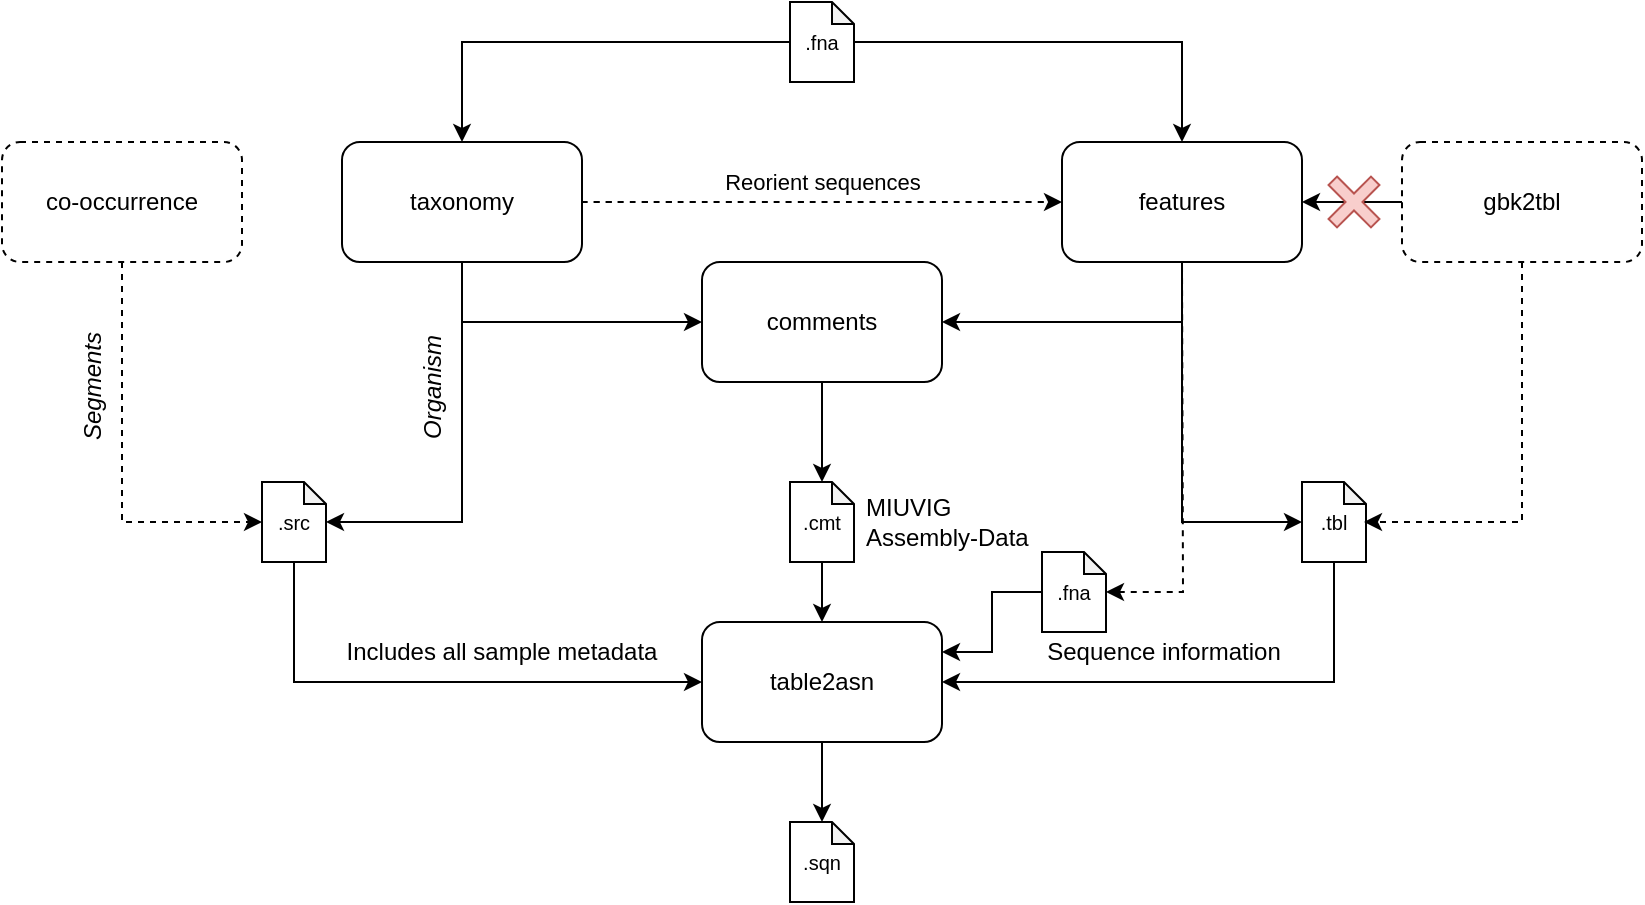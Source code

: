 <mxfile version="26.0.16">
  <diagram name="Page-1" id="ZeP9OFAIea2QbIN0LHaS">
    <mxGraphModel dx="1306" dy="812" grid="1" gridSize="10" guides="1" tooltips="1" connect="1" arrows="1" fold="1" page="1" pageScale="1" pageWidth="3300" pageHeight="4681" math="0" shadow="0">
      <root>
        <mxCell id="0" />
        <mxCell id="1" parent="0" />
        <mxCell id="pzSQEiRu-TKgo18cBddZ-6" style="edgeStyle=orthogonalEdgeStyle;rounded=0;orthogonalLoop=1;jettySize=auto;html=1;exitX=1;exitY=0.5;exitDx=0;exitDy=0;entryX=0;entryY=0.5;entryDx=0;entryDy=0;curved=1;dashed=1;" parent="1" source="pzSQEiRu-TKgo18cBddZ-1" target="pzSQEiRu-TKgo18cBddZ-2" edge="1">
          <mxGeometry relative="1" as="geometry" />
        </mxCell>
        <mxCell id="pzSQEiRu-TKgo18cBddZ-47" value="Reorient sequences" style="edgeLabel;html=1;align=center;verticalAlign=middle;resizable=0;points=[];" parent="pzSQEiRu-TKgo18cBddZ-6" vertex="1" connectable="0">
          <mxGeometry relative="1" as="geometry">
            <mxPoint y="-10" as="offset" />
          </mxGeometry>
        </mxCell>
        <mxCell id="pzSQEiRu-TKgo18cBddZ-10" style="edgeStyle=orthogonalEdgeStyle;rounded=0;orthogonalLoop=1;jettySize=auto;html=1;exitX=0.5;exitY=1;exitDx=0;exitDy=0;entryX=0;entryY=0.5;entryDx=0;entryDy=0;" parent="1" source="pzSQEiRu-TKgo18cBddZ-1" target="pzSQEiRu-TKgo18cBddZ-3" edge="1">
          <mxGeometry relative="1" as="geometry" />
        </mxCell>
        <mxCell id="pzSQEiRu-TKgo18cBddZ-1" value="taxonomy" style="rounded=1;whiteSpace=wrap;html=1;" parent="1" vertex="1">
          <mxGeometry x="320" y="80" width="120" height="60" as="geometry" />
        </mxCell>
        <mxCell id="pzSQEiRu-TKgo18cBddZ-11" style="edgeStyle=orthogonalEdgeStyle;rounded=0;orthogonalLoop=1;jettySize=auto;html=1;exitX=0.5;exitY=1;exitDx=0;exitDy=0;entryX=1;entryY=0.5;entryDx=0;entryDy=0;" parent="1" source="pzSQEiRu-TKgo18cBddZ-2" target="pzSQEiRu-TKgo18cBddZ-3" edge="1">
          <mxGeometry relative="1" as="geometry" />
        </mxCell>
        <mxCell id="pzSQEiRu-TKgo18cBddZ-2" value="features" style="rounded=1;whiteSpace=wrap;html=1;" parent="1" vertex="1">
          <mxGeometry x="680" y="80" width="120" height="60" as="geometry" />
        </mxCell>
        <mxCell id="pzSQEiRu-TKgo18cBddZ-44" style="edgeStyle=orthogonalEdgeStyle;rounded=0;orthogonalLoop=1;jettySize=auto;html=1;exitX=0.5;exitY=1;exitDx=0;exitDy=0;" parent="1" source="pzSQEiRu-TKgo18cBddZ-3" edge="1">
          <mxGeometry relative="1" as="geometry">
            <mxPoint x="560" y="250" as="targetPoint" />
          </mxGeometry>
        </mxCell>
        <mxCell id="pzSQEiRu-TKgo18cBddZ-3" value="comments" style="rounded=1;whiteSpace=wrap;html=1;" parent="1" vertex="1">
          <mxGeometry x="500" y="140" width="120" height="60" as="geometry" />
        </mxCell>
        <mxCell id="pzSQEiRu-TKgo18cBddZ-4" value="co-occurrence" style="rounded=1;whiteSpace=wrap;html=1;dashed=1;" parent="1" vertex="1">
          <mxGeometry x="150" y="80" width="120" height="60" as="geometry" />
        </mxCell>
        <mxCell id="pzSQEiRu-TKgo18cBddZ-12" style="edgeStyle=orthogonalEdgeStyle;rounded=0;orthogonalLoop=1;jettySize=auto;html=1;" parent="1" edge="1">
          <mxGeometry relative="1" as="geometry">
            <mxPoint x="560" y="320" as="targetPoint" />
            <mxPoint x="560" y="320" as="sourcePoint" />
          </mxGeometry>
        </mxCell>
        <mxCell id="pzSQEiRu-TKgo18cBddZ-13" style="edgeStyle=orthogonalEdgeStyle;rounded=0;orthogonalLoop=1;jettySize=auto;html=1;" parent="1" edge="1">
          <mxGeometry relative="1" as="geometry">
            <mxPoint x="560" y="310" as="targetPoint" />
            <mxPoint x="560" y="310" as="sourcePoint" />
          </mxGeometry>
        </mxCell>
        <mxCell id="pzSQEiRu-TKgo18cBddZ-5" value="table2asn" style="rounded=1;whiteSpace=wrap;html=1;" parent="1" vertex="1">
          <mxGeometry x="500" y="320" width="120" height="60" as="geometry" />
        </mxCell>
        <mxCell id="pzSQEiRu-TKgo18cBddZ-17" value="" style="edgeStyle=orthogonalEdgeStyle;rounded=0;orthogonalLoop=1;jettySize=auto;html=1;" parent="1" source="pzSQEiRu-TKgo18cBddZ-16" target="pzSQEiRu-TKgo18cBddZ-2" edge="1">
          <mxGeometry relative="1" as="geometry" />
        </mxCell>
        <mxCell id="pzSQEiRu-TKgo18cBddZ-18" style="edgeStyle=orthogonalEdgeStyle;rounded=0;orthogonalLoop=1;jettySize=auto;html=1;exitX=0.5;exitY=1;exitDx=0;exitDy=0;" parent="1" source="pzSQEiRu-TKgo18cBddZ-29" edge="1">
          <mxGeometry relative="1" as="geometry">
            <mxPoint x="560" y="320" as="targetPoint" />
          </mxGeometry>
        </mxCell>
        <mxCell id="pzSQEiRu-TKgo18cBddZ-16" value="gbk2tbl" style="rounded=1;whiteSpace=wrap;html=1;dashed=1;" parent="1" vertex="1">
          <mxGeometry x="850" y="80" width="120" height="60" as="geometry" />
        </mxCell>
        <mxCell id="pzSQEiRu-TKgo18cBddZ-19" value="" style="shape=cross;whiteSpace=wrap;html=1;rotation=45;fillColor=#f8cecc;strokeColor=#b85450;" parent="1" vertex="1">
          <mxGeometry x="811" y="95" width="30" height="30" as="geometry" />
        </mxCell>
        <mxCell id="pzSQEiRu-TKgo18cBddZ-28" style="edgeStyle=orthogonalEdgeStyle;rounded=0;orthogonalLoop=1;jettySize=auto;html=1;exitX=0.5;exitY=1;exitDx=0;exitDy=0;exitPerimeter=0;entryX=0;entryY=0.5;entryDx=0;entryDy=0;" parent="1" source="pzSQEiRu-TKgo18cBddZ-20" target="pzSQEiRu-TKgo18cBddZ-5" edge="1">
          <mxGeometry relative="1" as="geometry" />
        </mxCell>
        <mxCell id="pzSQEiRu-TKgo18cBddZ-20" value="&lt;font style=&quot;font-size: 10px;&quot;&gt;.src&lt;/font&gt;" style="shape=note;whiteSpace=wrap;html=1;backgroundOutline=1;darkOpacity=0.05;size=11;" parent="1" vertex="1">
          <mxGeometry x="280" y="250" width="32" height="40" as="geometry" />
        </mxCell>
        <mxCell id="pzSQEiRu-TKgo18cBddZ-25" style="edgeStyle=orthogonalEdgeStyle;rounded=0;orthogonalLoop=1;jettySize=auto;html=1;exitX=0.5;exitY=1;exitDx=0;exitDy=0;entryX=0;entryY=0.5;entryDx=0;entryDy=0;entryPerimeter=0;dashed=1;" parent="1" source="pzSQEiRu-TKgo18cBddZ-4" target="pzSQEiRu-TKgo18cBddZ-20" edge="1">
          <mxGeometry relative="1" as="geometry" />
        </mxCell>
        <mxCell id="pzSQEiRu-TKgo18cBddZ-27" style="edgeStyle=orthogonalEdgeStyle;rounded=0;orthogonalLoop=1;jettySize=auto;html=1;exitX=0.5;exitY=1;exitDx=0;exitDy=0;entryX=1;entryY=0.5;entryDx=0;entryDy=0;entryPerimeter=0;" parent="1" source="pzSQEiRu-TKgo18cBddZ-1" target="pzSQEiRu-TKgo18cBddZ-20" edge="1">
          <mxGeometry relative="1" as="geometry" />
        </mxCell>
        <mxCell id="pzSQEiRu-TKgo18cBddZ-29" value="&lt;font style=&quot;font-size: 10px;&quot;&gt;.cmt&lt;/font&gt;" style="shape=note;whiteSpace=wrap;html=1;backgroundOutline=1;darkOpacity=0.05;size=11;" parent="1" vertex="1">
          <mxGeometry x="544" y="250" width="32" height="40" as="geometry" />
        </mxCell>
        <mxCell id="pzSQEiRu-TKgo18cBddZ-35" style="edgeStyle=orthogonalEdgeStyle;rounded=0;orthogonalLoop=1;jettySize=auto;html=1;exitX=0.5;exitY=1;exitDx=0;exitDy=0;exitPerimeter=0;entryX=1;entryY=0.5;entryDx=0;entryDy=0;" parent="1" source="pzSQEiRu-TKgo18cBddZ-31" target="pzSQEiRu-TKgo18cBddZ-5" edge="1">
          <mxGeometry relative="1" as="geometry" />
        </mxCell>
        <mxCell id="pzSQEiRu-TKgo18cBddZ-31" value="&lt;font style=&quot;font-size: 10px;&quot;&gt;.tbl&lt;/font&gt;" style="shape=note;whiteSpace=wrap;html=1;backgroundOutline=1;darkOpacity=0.05;size=11;" parent="1" vertex="1">
          <mxGeometry x="800" y="250" width="32" height="40" as="geometry" />
        </mxCell>
        <mxCell id="pzSQEiRu-TKgo18cBddZ-33" style="edgeStyle=orthogonalEdgeStyle;rounded=0;orthogonalLoop=1;jettySize=auto;html=1;exitX=0.5;exitY=1;exitDx=0;exitDy=0;entryX=0;entryY=0.5;entryDx=0;entryDy=0;entryPerimeter=0;" parent="1" source="pzSQEiRu-TKgo18cBddZ-2" target="pzSQEiRu-TKgo18cBddZ-31" edge="1">
          <mxGeometry relative="1" as="geometry" />
        </mxCell>
        <mxCell id="pzSQEiRu-TKgo18cBddZ-34" style="edgeStyle=orthogonalEdgeStyle;rounded=0;orthogonalLoop=1;jettySize=auto;html=1;exitX=0.5;exitY=1;exitDx=0;exitDy=0;entryX=0.969;entryY=0.5;entryDx=0;entryDy=0;entryPerimeter=0;dashed=1;" parent="1" source="pzSQEiRu-TKgo18cBddZ-16" target="pzSQEiRu-TKgo18cBddZ-31" edge="1">
          <mxGeometry relative="1" as="geometry" />
        </mxCell>
        <mxCell id="pzSQEiRu-TKgo18cBddZ-36" value="&lt;font style=&quot;font-size: 10px;&quot;&gt;.sqn&lt;/font&gt;" style="shape=note;whiteSpace=wrap;html=1;backgroundOutline=1;darkOpacity=0.05;size=11;" parent="1" vertex="1">
          <mxGeometry x="544" y="420" width="32" height="40" as="geometry" />
        </mxCell>
        <mxCell id="pzSQEiRu-TKgo18cBddZ-37" style="edgeStyle=orthogonalEdgeStyle;rounded=0;orthogonalLoop=1;jettySize=auto;html=1;exitX=0.5;exitY=1;exitDx=0;exitDy=0;entryX=0.5;entryY=0;entryDx=0;entryDy=0;entryPerimeter=0;" parent="1" source="pzSQEiRu-TKgo18cBddZ-5" target="pzSQEiRu-TKgo18cBddZ-36" edge="1">
          <mxGeometry relative="1" as="geometry" />
        </mxCell>
        <mxCell id="pzSQEiRu-TKgo18cBddZ-38" value="&lt;i&gt;Segments&lt;/i&gt;" style="text;html=1;align=center;verticalAlign=middle;whiteSpace=wrap;rounded=0;rotation=-90;" parent="1" vertex="1">
          <mxGeometry x="132.5" y="187.5" width="125" height="30" as="geometry" />
        </mxCell>
        <mxCell id="pzSQEiRu-TKgo18cBddZ-39" value="&lt;i&gt;Organism&lt;/i&gt;" style="text;html=1;align=center;verticalAlign=middle;whiteSpace=wrap;rounded=0;rotation=-90;" parent="1" vertex="1">
          <mxGeometry x="305" y="187.5" width="120" height="30" as="geometry" />
        </mxCell>
        <mxCell id="pzSQEiRu-TKgo18cBddZ-49" style="edgeStyle=orthogonalEdgeStyle;rounded=0;orthogonalLoop=1;jettySize=auto;html=1;entryX=0.5;entryY=0;entryDx=0;entryDy=0;" parent="1" source="pzSQEiRu-TKgo18cBddZ-48" target="pzSQEiRu-TKgo18cBddZ-1" edge="1">
          <mxGeometry relative="1" as="geometry" />
        </mxCell>
        <mxCell id="pzSQEiRu-TKgo18cBddZ-52" value="" style="edgeStyle=orthogonalEdgeStyle;rounded=0;orthogonalLoop=1;jettySize=auto;html=1;entryX=0.5;entryY=0;entryDx=0;entryDy=0;" parent="1" source="pzSQEiRu-TKgo18cBddZ-48" target="pzSQEiRu-TKgo18cBddZ-2" edge="1">
          <mxGeometry relative="1" as="geometry">
            <mxPoint x="656" y="30" as="targetPoint" />
          </mxGeometry>
        </mxCell>
        <mxCell id="pzSQEiRu-TKgo18cBddZ-48" value="&lt;font style=&quot;font-size: 10px;&quot;&gt;.fna&lt;/font&gt;" style="shape=note;whiteSpace=wrap;html=1;backgroundOutline=1;darkOpacity=0.05;size=11;" parent="1" vertex="1">
          <mxGeometry x="544" y="10" width="32" height="40" as="geometry" />
        </mxCell>
        <mxCell id="pzSQEiRu-TKgo18cBddZ-60" style="edgeStyle=orthogonalEdgeStyle;rounded=0;orthogonalLoop=1;jettySize=auto;html=1;exitX=0;exitY=0.5;exitDx=0;exitDy=0;exitPerimeter=0;entryX=1;entryY=0.25;entryDx=0;entryDy=0;" parent="1" source="pzSQEiRu-TKgo18cBddZ-59" target="pzSQEiRu-TKgo18cBddZ-5" edge="1">
          <mxGeometry relative="1" as="geometry" />
        </mxCell>
        <mxCell id="-LrA51T8bJ5IcRYjtuTH-7" value="" style="edgeStyle=orthogonalEdgeStyle;rounded=0;orthogonalLoop=1;jettySize=auto;html=1;startArrow=classic;startFill=1;endArrow=none;dashed=1;" edge="1" parent="1" source="pzSQEiRu-TKgo18cBddZ-59">
          <mxGeometry relative="1" as="geometry">
            <mxPoint x="740" y="140" as="targetPoint" />
          </mxGeometry>
        </mxCell>
        <mxCell id="pzSQEiRu-TKgo18cBddZ-59" value="&lt;font style=&quot;font-size: 10px;&quot;&gt;.fna&lt;/font&gt;" style="shape=note;whiteSpace=wrap;html=1;backgroundOutline=1;darkOpacity=0.05;size=11;" parent="1" vertex="1">
          <mxGeometry x="670" y="285" width="32" height="40" as="geometry" />
        </mxCell>
        <mxCell id="-LrA51T8bJ5IcRYjtuTH-3" value="Includes all sample metadata" style="text;html=1;align=center;verticalAlign=middle;whiteSpace=wrap;rounded=0;" vertex="1" parent="1">
          <mxGeometry x="320" y="320" width="160" height="30" as="geometry" />
        </mxCell>
        <mxCell id="-LrA51T8bJ5IcRYjtuTH-4" value="MIUVIG&lt;div&gt;Assembly-Data&lt;/div&gt;" style="text;html=1;align=left;verticalAlign=middle;whiteSpace=wrap;rounded=0;" vertex="1" parent="1">
          <mxGeometry x="580" y="255" width="90" height="30" as="geometry" />
        </mxCell>
        <mxCell id="-LrA51T8bJ5IcRYjtuTH-5" value="Sequence information" style="text;html=1;align=center;verticalAlign=middle;whiteSpace=wrap;rounded=0;" vertex="1" parent="1">
          <mxGeometry x="651" y="320" width="160" height="30" as="geometry" />
        </mxCell>
      </root>
    </mxGraphModel>
  </diagram>
</mxfile>
